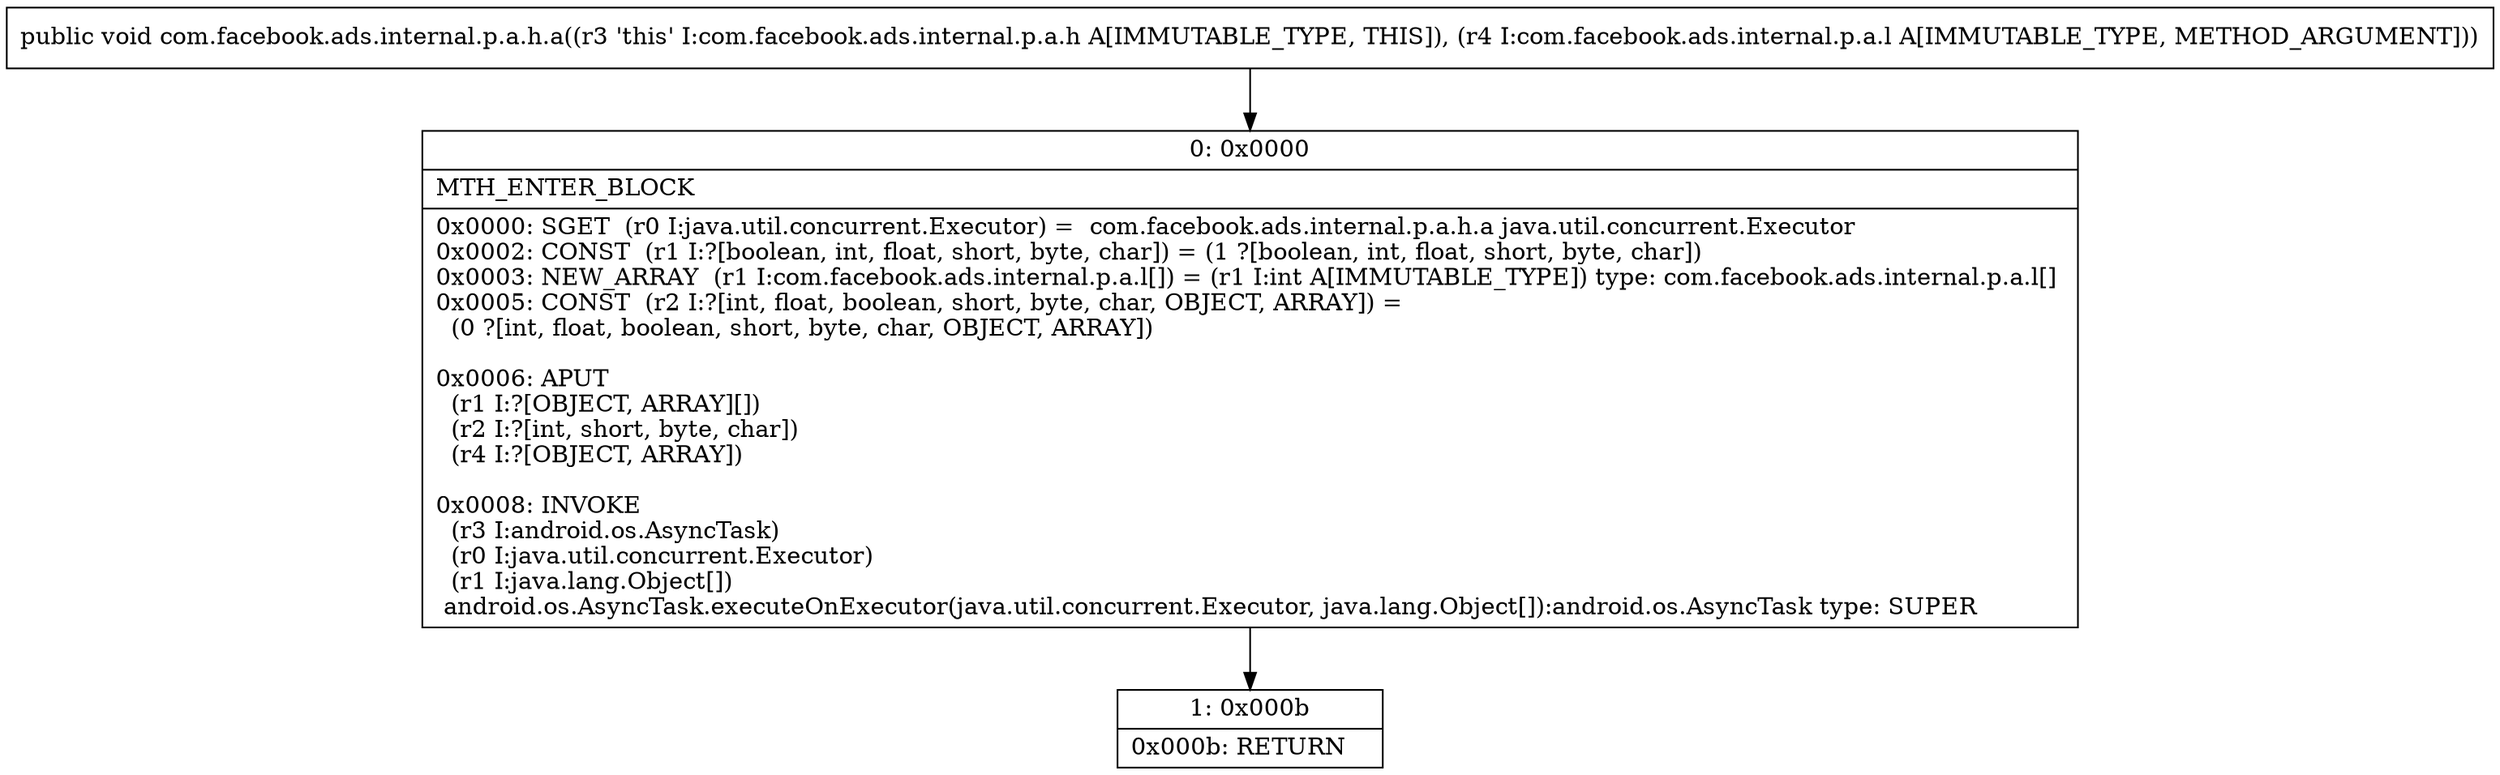 digraph "CFG forcom.facebook.ads.internal.p.a.h.a(Lcom\/facebook\/ads\/internal\/p\/a\/l;)V" {
Node_0 [shape=record,label="{0\:\ 0x0000|MTH_ENTER_BLOCK\l|0x0000: SGET  (r0 I:java.util.concurrent.Executor) =  com.facebook.ads.internal.p.a.h.a java.util.concurrent.Executor \l0x0002: CONST  (r1 I:?[boolean, int, float, short, byte, char]) = (1 ?[boolean, int, float, short, byte, char]) \l0x0003: NEW_ARRAY  (r1 I:com.facebook.ads.internal.p.a.l[]) = (r1 I:int A[IMMUTABLE_TYPE]) type: com.facebook.ads.internal.p.a.l[] \l0x0005: CONST  (r2 I:?[int, float, boolean, short, byte, char, OBJECT, ARRAY]) = \l  (0 ?[int, float, boolean, short, byte, char, OBJECT, ARRAY])\l \l0x0006: APUT  \l  (r1 I:?[OBJECT, ARRAY][])\l  (r2 I:?[int, short, byte, char])\l  (r4 I:?[OBJECT, ARRAY])\l \l0x0008: INVOKE  \l  (r3 I:android.os.AsyncTask)\l  (r0 I:java.util.concurrent.Executor)\l  (r1 I:java.lang.Object[])\l android.os.AsyncTask.executeOnExecutor(java.util.concurrent.Executor, java.lang.Object[]):android.os.AsyncTask type: SUPER \l}"];
Node_1 [shape=record,label="{1\:\ 0x000b|0x000b: RETURN   \l}"];
MethodNode[shape=record,label="{public void com.facebook.ads.internal.p.a.h.a((r3 'this' I:com.facebook.ads.internal.p.a.h A[IMMUTABLE_TYPE, THIS]), (r4 I:com.facebook.ads.internal.p.a.l A[IMMUTABLE_TYPE, METHOD_ARGUMENT])) }"];
MethodNode -> Node_0;
Node_0 -> Node_1;
}

